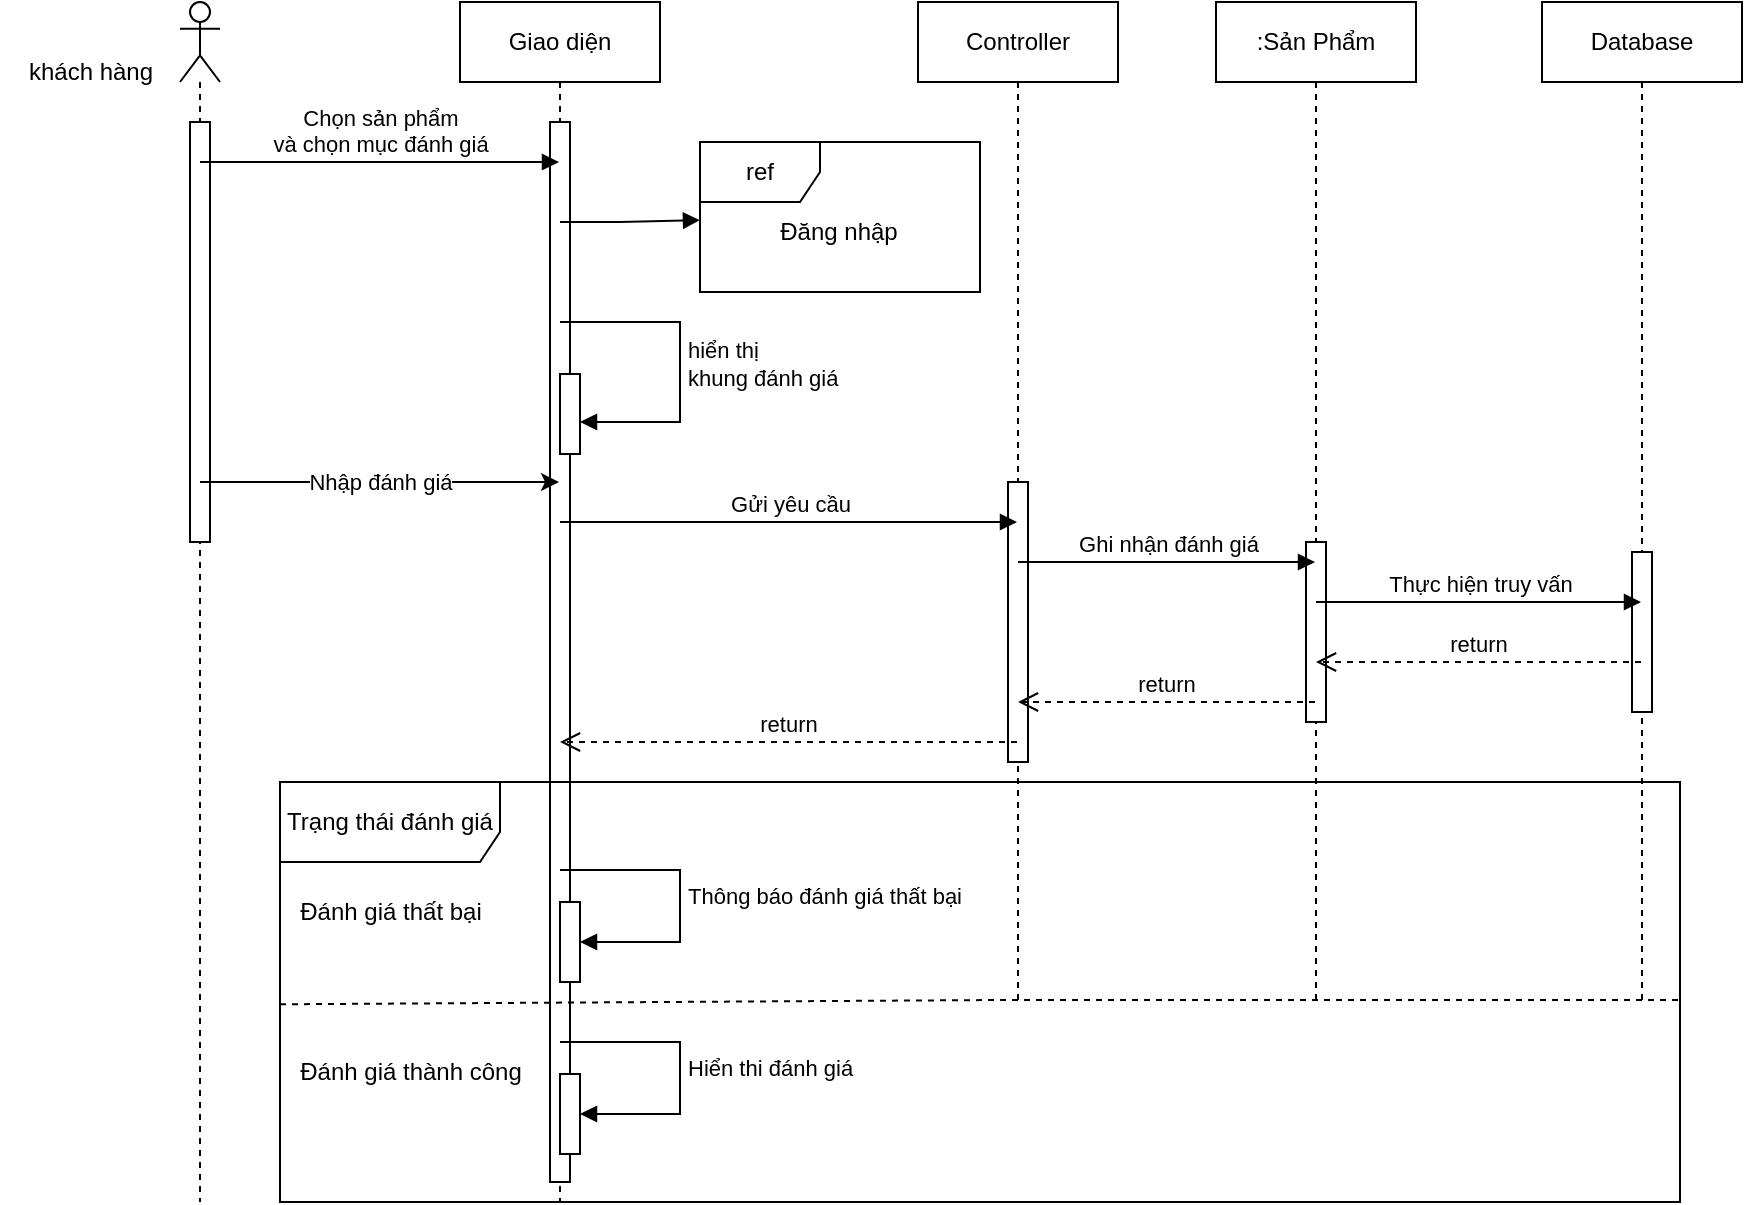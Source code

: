 <mxfile version="26.0.4">
  <diagram name="Page-1" id="zvSBfGEq7SDjV6DgKWPT">
    <mxGraphModel dx="1725" dy="518" grid="1" gridSize="10" guides="1" tooltips="1" connect="1" arrows="1" fold="1" page="1" pageScale="1" pageWidth="850" pageHeight="1100" math="0" shadow="0">
      <root>
        <mxCell id="0" />
        <mxCell id="1" parent="0" />
        <mxCell id="UKKsxVh5_taeKsnHQtfP-1" value="" style="shape=umlLifeline;perimeter=lifelinePerimeter;whiteSpace=wrap;html=1;container=1;dropTarget=0;collapsible=0;recursiveResize=0;outlineConnect=0;portConstraint=eastwest;newEdgeStyle={&quot;curved&quot;:0,&quot;rounded&quot;:0};participant=umlActor;" parent="1" vertex="1">
          <mxGeometry x="-20" y="40" width="20" height="600" as="geometry" />
        </mxCell>
        <mxCell id="tBuK5VPHlBeZ_6ctuIkB-10" value="" style="html=1;points=[[0,0,0,0,5],[0,1,0,0,-5],[1,0,0,0,5],[1,1,0,0,-5]];perimeter=orthogonalPerimeter;outlineConnect=0;targetShapes=umlLifeline;portConstraint=eastwest;newEdgeStyle={&quot;curved&quot;:0,&quot;rounded&quot;:0};" vertex="1" parent="UKKsxVh5_taeKsnHQtfP-1">
          <mxGeometry x="5" y="60" width="10" height="210" as="geometry" />
        </mxCell>
        <mxCell id="UKKsxVh5_taeKsnHQtfP-3" value="Controller" style="shape=umlLifeline;perimeter=lifelinePerimeter;whiteSpace=wrap;html=1;container=1;dropTarget=0;collapsible=0;recursiveResize=0;outlineConnect=0;portConstraint=eastwest;newEdgeStyle={&quot;curved&quot;:0,&quot;rounded&quot;:0};" parent="1" vertex="1">
          <mxGeometry x="349" y="40" width="100" height="500" as="geometry" />
        </mxCell>
        <mxCell id="tBuK5VPHlBeZ_6ctuIkB-11" value="" style="html=1;points=[[0,0,0,0,5],[0,1,0,0,-5],[1,0,0,0,5],[1,1,0,0,-5]];perimeter=orthogonalPerimeter;outlineConnect=0;targetShapes=umlLifeline;portConstraint=eastwest;newEdgeStyle={&quot;curved&quot;:0,&quot;rounded&quot;:0};" vertex="1" parent="UKKsxVh5_taeKsnHQtfP-3">
          <mxGeometry x="45" y="240" width="10" height="140" as="geometry" />
        </mxCell>
        <mxCell id="UKKsxVh5_taeKsnHQtfP-5" value="Giao diện" style="shape=umlLifeline;perimeter=lifelinePerimeter;whiteSpace=wrap;html=1;container=1;dropTarget=0;collapsible=0;recursiveResize=0;outlineConnect=0;portConstraint=eastwest;newEdgeStyle={&quot;curved&quot;:0,&quot;rounded&quot;:0};" parent="1" vertex="1">
          <mxGeometry x="120" y="40" width="100" height="600" as="geometry" />
        </mxCell>
        <mxCell id="tBuK5VPHlBeZ_6ctuIkB-9" value="" style="html=1;points=[[0,0,0,0,5],[0,1,0,0,-5],[1,0,0,0,5],[1,1,0,0,-5]];perimeter=orthogonalPerimeter;outlineConnect=0;targetShapes=umlLifeline;portConstraint=eastwest;newEdgeStyle={&quot;curved&quot;:0,&quot;rounded&quot;:0};" vertex="1" parent="UKKsxVh5_taeKsnHQtfP-5">
          <mxGeometry x="45" y="60" width="10" height="530" as="geometry" />
        </mxCell>
        <mxCell id="UKKsxVh5_taeKsnHQtfP-9" value="Database" style="shape=umlLifeline;perimeter=lifelinePerimeter;whiteSpace=wrap;html=1;container=1;dropTarget=0;collapsible=0;recursiveResize=0;outlineConnect=0;portConstraint=eastwest;newEdgeStyle={&quot;curved&quot;:0,&quot;rounded&quot;:0};" parent="1" vertex="1">
          <mxGeometry x="661" y="40" width="100" height="500" as="geometry" />
        </mxCell>
        <mxCell id="tBuK5VPHlBeZ_6ctuIkB-13" value="" style="html=1;points=[[0,0,0,0,5],[0,1,0,0,-5],[1,0,0,0,5],[1,1,0,0,-5]];perimeter=orthogonalPerimeter;outlineConnect=0;targetShapes=umlLifeline;portConstraint=eastwest;newEdgeStyle={&quot;curved&quot;:0,&quot;rounded&quot;:0};" vertex="1" parent="UKKsxVh5_taeKsnHQtfP-9">
          <mxGeometry x="45" y="275" width="10" height="80" as="geometry" />
        </mxCell>
        <mxCell id="UKKsxVh5_taeKsnHQtfP-11" value="khách hàng" style="text;html=1;align=center;verticalAlign=middle;resizable=0;points=[];autosize=1;strokeColor=none;fillColor=none;" parent="1" vertex="1">
          <mxGeometry x="-110" y="60" width="90" height="30" as="geometry" />
        </mxCell>
        <mxCell id="UKKsxVh5_taeKsnHQtfP-24" value="Chọn sản phẩm&lt;div&gt;và chọn mục đánh giá&lt;/div&gt;" style="html=1;verticalAlign=bottom;endArrow=block;curved=0;rounded=0;" parent="1" edge="1" target="UKKsxVh5_taeKsnHQtfP-5" source="UKKsxVh5_taeKsnHQtfP-1">
          <mxGeometry width="80" relative="1" as="geometry">
            <mxPoint x="-5" y="144" as="sourcePoint" />
            <mxPoint x="165" y="144" as="targetPoint" />
            <Array as="points">
              <mxPoint x="70" y="120" />
            </Array>
          </mxGeometry>
        </mxCell>
        <mxCell id="UKKsxVh5_taeKsnHQtfP-25" value="" style="html=1;verticalAlign=bottom;endArrow=block;curved=0;rounded=0;" parent="1" edge="1" target="tBuK5VPHlBeZ_6ctuIkB-1" source="UKKsxVh5_taeKsnHQtfP-5">
          <mxGeometry width="80" relative="1" as="geometry">
            <mxPoint x="170" y="154" as="sourcePoint" />
            <mxPoint x="240" y="140" as="targetPoint" />
            <Array as="points">
              <mxPoint x="200" y="150" />
            </Array>
          </mxGeometry>
        </mxCell>
        <mxCell id="rBJr6NsejrP9J6ZGsKP--5" value="" style="html=1;points=[[0,0,0,0,5],[0,1,0,0,-5],[1,0,0,0,5],[1,1,0,0,-5]];perimeter=orthogonalPerimeter;outlineConnect=0;targetShapes=umlLifeline;portConstraint=eastwest;newEdgeStyle={&quot;curved&quot;:0,&quot;rounded&quot;:0};" parent="1" vertex="1">
          <mxGeometry x="170" y="226" width="10" height="40" as="geometry" />
        </mxCell>
        <mxCell id="rBJr6NsejrP9J6ZGsKP--6" value="hiển thị&amp;nbsp;&lt;div&gt;khung đánh giá&lt;/div&gt;" style="html=1;align=left;spacingLeft=2;endArrow=block;rounded=0;edgeStyle=orthogonalEdgeStyle;curved=0;rounded=0;" parent="1" target="rBJr6NsejrP9J6ZGsKP--5" edge="1" source="UKKsxVh5_taeKsnHQtfP-5">
          <mxGeometry x="0.012" relative="1" as="geometry">
            <mxPoint x="175" y="252" as="sourcePoint" />
            <Array as="points">
              <mxPoint x="230" y="200" />
              <mxPoint x="230" y="250" />
            </Array>
            <mxPoint as="offset" />
          </mxGeometry>
        </mxCell>
        <mxCell id="0_GMYEyTmsjrzybAVitv-1" value="Nhập đánh giá" style="endArrow=classic;html=1;rounded=0;" parent="1" edge="1" target="UKKsxVh5_taeKsnHQtfP-5" source="UKKsxVh5_taeKsnHQtfP-1">
          <mxGeometry width="50" height="50" relative="1" as="geometry">
            <mxPoint x="-5" y="328" as="sourcePoint" />
            <mxPoint x="165" y="328" as="targetPoint" />
            <Array as="points">
              <mxPoint x="80" y="280" />
            </Array>
          </mxGeometry>
        </mxCell>
        <mxCell id="0_GMYEyTmsjrzybAVitv-2" value="Gửi yêu cầu" style="html=1;verticalAlign=bottom;endArrow=block;curved=0;rounded=0;" parent="1" edge="1" target="UKKsxVh5_taeKsnHQtfP-3" source="UKKsxVh5_taeKsnHQtfP-5">
          <mxGeometry width="80" relative="1" as="geometry">
            <mxPoint x="170" y="340" as="sourcePoint" />
            <mxPoint x="330" y="340" as="targetPoint" />
            <Array as="points">
              <mxPoint x="220" y="300" />
              <mxPoint x="280" y="300" />
            </Array>
          </mxGeometry>
        </mxCell>
        <mxCell id="0_GMYEyTmsjrzybAVitv-3" value=":Sản Phẩm" style="shape=umlLifeline;perimeter=lifelinePerimeter;whiteSpace=wrap;html=1;container=1;dropTarget=0;collapsible=0;recursiveResize=0;outlineConnect=0;portConstraint=eastwest;newEdgeStyle={&quot;curved&quot;:0,&quot;rounded&quot;:0};" parent="1" vertex="1">
          <mxGeometry x="498" y="40" width="100" height="500" as="geometry" />
        </mxCell>
        <mxCell id="tBuK5VPHlBeZ_6ctuIkB-12" value="" style="html=1;points=[[0,0,0,0,5],[0,1,0,0,-5],[1,0,0,0,5],[1,1,0,0,-5]];perimeter=orthogonalPerimeter;outlineConnect=0;targetShapes=umlLifeline;portConstraint=eastwest;newEdgeStyle={&quot;curved&quot;:0,&quot;rounded&quot;:0};" vertex="1" parent="0_GMYEyTmsjrzybAVitv-3">
          <mxGeometry x="45" y="270" width="10" height="90" as="geometry" />
        </mxCell>
        <mxCell id="0_GMYEyTmsjrzybAVitv-5" value="Ghi nhận đánh giá" style="html=1;verticalAlign=bottom;endArrow=block;curved=0;rounded=0;" parent="1" edge="1" target="0_GMYEyTmsjrzybAVitv-3" source="UKKsxVh5_taeKsnHQtfP-3">
          <mxGeometry width="80" relative="1" as="geometry">
            <mxPoint x="335" y="349.86" as="sourcePoint" />
            <mxPoint x="617.6" y="349.86" as="targetPoint" />
            <Array as="points">
              <mxPoint x="470" y="320" />
            </Array>
          </mxGeometry>
        </mxCell>
        <mxCell id="0_GMYEyTmsjrzybAVitv-6" value="Thực hiện truy vấn" style="html=1;verticalAlign=bottom;endArrow=block;curved=0;rounded=0;" parent="1" edge="1" target="UKKsxVh5_taeKsnHQtfP-9" source="0_GMYEyTmsjrzybAVitv-3">
          <mxGeometry width="80" relative="1" as="geometry">
            <mxPoint x="625" y="360" as="sourcePoint" />
            <mxPoint x="769" y="360" as="targetPoint" />
            <Array as="points">
              <mxPoint x="640" y="340" />
            </Array>
          </mxGeometry>
        </mxCell>
        <mxCell id="0_GMYEyTmsjrzybAVitv-7" value="return" style="html=1;verticalAlign=bottom;endArrow=open;dashed=1;endSize=8;curved=0;rounded=0;" parent="1" edge="1" target="0_GMYEyTmsjrzybAVitv-3" source="UKKsxVh5_taeKsnHQtfP-9">
          <mxGeometry relative="1" as="geometry">
            <mxPoint x="710" y="390" as="sourcePoint" />
            <mxPoint x="626" y="388" as="targetPoint" />
            <Array as="points">
              <mxPoint x="630" y="370" />
            </Array>
          </mxGeometry>
        </mxCell>
        <mxCell id="0_GMYEyTmsjrzybAVitv-8" value="return" style="html=1;verticalAlign=bottom;endArrow=open;dashed=1;endSize=8;curved=0;rounded=0;" parent="1" edge="1" target="UKKsxVh5_taeKsnHQtfP-5" source="UKKsxVh5_taeKsnHQtfP-3">
          <mxGeometry relative="1" as="geometry">
            <mxPoint x="318.5" y="406" as="sourcePoint" />
            <mxPoint x="179" y="406" as="targetPoint" />
            <Array as="points">
              <mxPoint x="270" y="410" />
            </Array>
          </mxGeometry>
        </mxCell>
        <mxCell id="0_GMYEyTmsjrzybAVitv-9" value="return" style="html=1;verticalAlign=bottom;endArrow=open;dashed=1;endSize=8;curved=0;rounded=0;" parent="1" edge="1" target="UKKsxVh5_taeKsnHQtfP-3" source="0_GMYEyTmsjrzybAVitv-3">
          <mxGeometry relative="1" as="geometry">
            <mxPoint x="619.5" y="397" as="sourcePoint" />
            <mxPoint x="340" y="397" as="targetPoint" />
            <Array as="points">
              <mxPoint x="440" y="390" />
            </Array>
          </mxGeometry>
        </mxCell>
        <mxCell id="0_GMYEyTmsjrzybAVitv-10" value="" style="html=1;points=[[0,0,0,0,5],[0,1,0,0,-5],[1,0,0,0,5],[1,1,0,0,-5]];perimeter=orthogonalPerimeter;outlineConnect=0;targetShapes=umlLifeline;portConstraint=eastwest;newEdgeStyle={&quot;curved&quot;:0,&quot;rounded&quot;:0};" parent="1" vertex="1">
          <mxGeometry x="170" y="576" width="10" height="40" as="geometry" />
        </mxCell>
        <mxCell id="0_GMYEyTmsjrzybAVitv-11" value="Hiển thi đánh giá" style="html=1;align=left;spacingLeft=2;endArrow=block;rounded=0;edgeStyle=orthogonalEdgeStyle;curved=0;rounded=0;" parent="1" target="0_GMYEyTmsjrzybAVitv-10" edge="1" source="UKKsxVh5_taeKsnHQtfP-5">
          <mxGeometry relative="1" as="geometry">
            <mxPoint x="175" y="556" as="sourcePoint" />
            <Array as="points">
              <mxPoint x="230" y="560" />
              <mxPoint x="230" y="596" />
            </Array>
          </mxGeometry>
        </mxCell>
        <mxCell id="tBuK5VPHlBeZ_6ctuIkB-1" value="ref" style="shape=umlFrame;whiteSpace=wrap;html=1;pointerEvents=0;" vertex="1" parent="1">
          <mxGeometry x="240" y="110" width="140" height="75" as="geometry" />
        </mxCell>
        <mxCell id="tBuK5VPHlBeZ_6ctuIkB-2" value="Đăng nhập" style="text;html=1;align=center;verticalAlign=middle;resizable=0;points=[];autosize=1;strokeColor=none;fillColor=none;" vertex="1" parent="1">
          <mxGeometry x="269" y="140" width="80" height="30" as="geometry" />
        </mxCell>
        <mxCell id="tBuK5VPHlBeZ_6ctuIkB-3" value="Trạng thái đánh giá" style="shape=umlFrame;whiteSpace=wrap;html=1;pointerEvents=0;width=110;height=40;" vertex="1" parent="1">
          <mxGeometry x="30" y="430" width="700" height="210" as="geometry" />
        </mxCell>
        <mxCell id="tBuK5VPHlBeZ_6ctuIkB-4" value="" style="endArrow=none;dashed=1;html=1;rounded=0;exitX=0;exitY=0.534;exitDx=0;exitDy=0;exitPerimeter=0;" edge="1" parent="1">
          <mxGeometry width="50" height="50" relative="1" as="geometry">
            <mxPoint x="30" y="541.14" as="sourcePoint" />
            <mxPoint x="730" y="539" as="targetPoint" />
            <Array as="points">
              <mxPoint x="390" y="539" />
            </Array>
          </mxGeometry>
        </mxCell>
        <mxCell id="tBuK5VPHlBeZ_6ctuIkB-5" value="Đánh giá thất bại" style="text;html=1;align=center;verticalAlign=middle;resizable=0;points=[];autosize=1;strokeColor=none;fillColor=none;" vertex="1" parent="1">
          <mxGeometry x="30" y="480" width="110" height="30" as="geometry" />
        </mxCell>
        <mxCell id="tBuK5VPHlBeZ_6ctuIkB-6" value="" style="html=1;points=[[0,0,0,0,5],[0,1,0,0,-5],[1,0,0,0,5],[1,1,0,0,-5]];perimeter=orthogonalPerimeter;outlineConnect=0;targetShapes=umlLifeline;portConstraint=eastwest;newEdgeStyle={&quot;curved&quot;:0,&quot;rounded&quot;:0};" vertex="1" parent="1">
          <mxGeometry x="170" y="490" width="10" height="40" as="geometry" />
        </mxCell>
        <mxCell id="tBuK5VPHlBeZ_6ctuIkB-7" value="Thông báo đánh giá thất bại" style="html=1;align=left;spacingLeft=2;endArrow=block;rounded=0;edgeStyle=orthogonalEdgeStyle;curved=0;rounded=0;" edge="1" parent="1" target="tBuK5VPHlBeZ_6ctuIkB-6">
          <mxGeometry relative="1" as="geometry">
            <mxPoint x="170" y="474" as="sourcePoint" />
            <Array as="points">
              <mxPoint x="230" y="474" />
              <mxPoint x="230" y="510" />
            </Array>
            <mxPoint x="180" y="510" as="targetPoint" />
          </mxGeometry>
        </mxCell>
        <mxCell id="tBuK5VPHlBeZ_6ctuIkB-8" value="Đánh giá thành công" style="text;html=1;align=center;verticalAlign=middle;resizable=0;points=[];autosize=1;strokeColor=none;fillColor=none;" vertex="1" parent="1">
          <mxGeometry x="30" y="560" width="130" height="30" as="geometry" />
        </mxCell>
      </root>
    </mxGraphModel>
  </diagram>
</mxfile>
